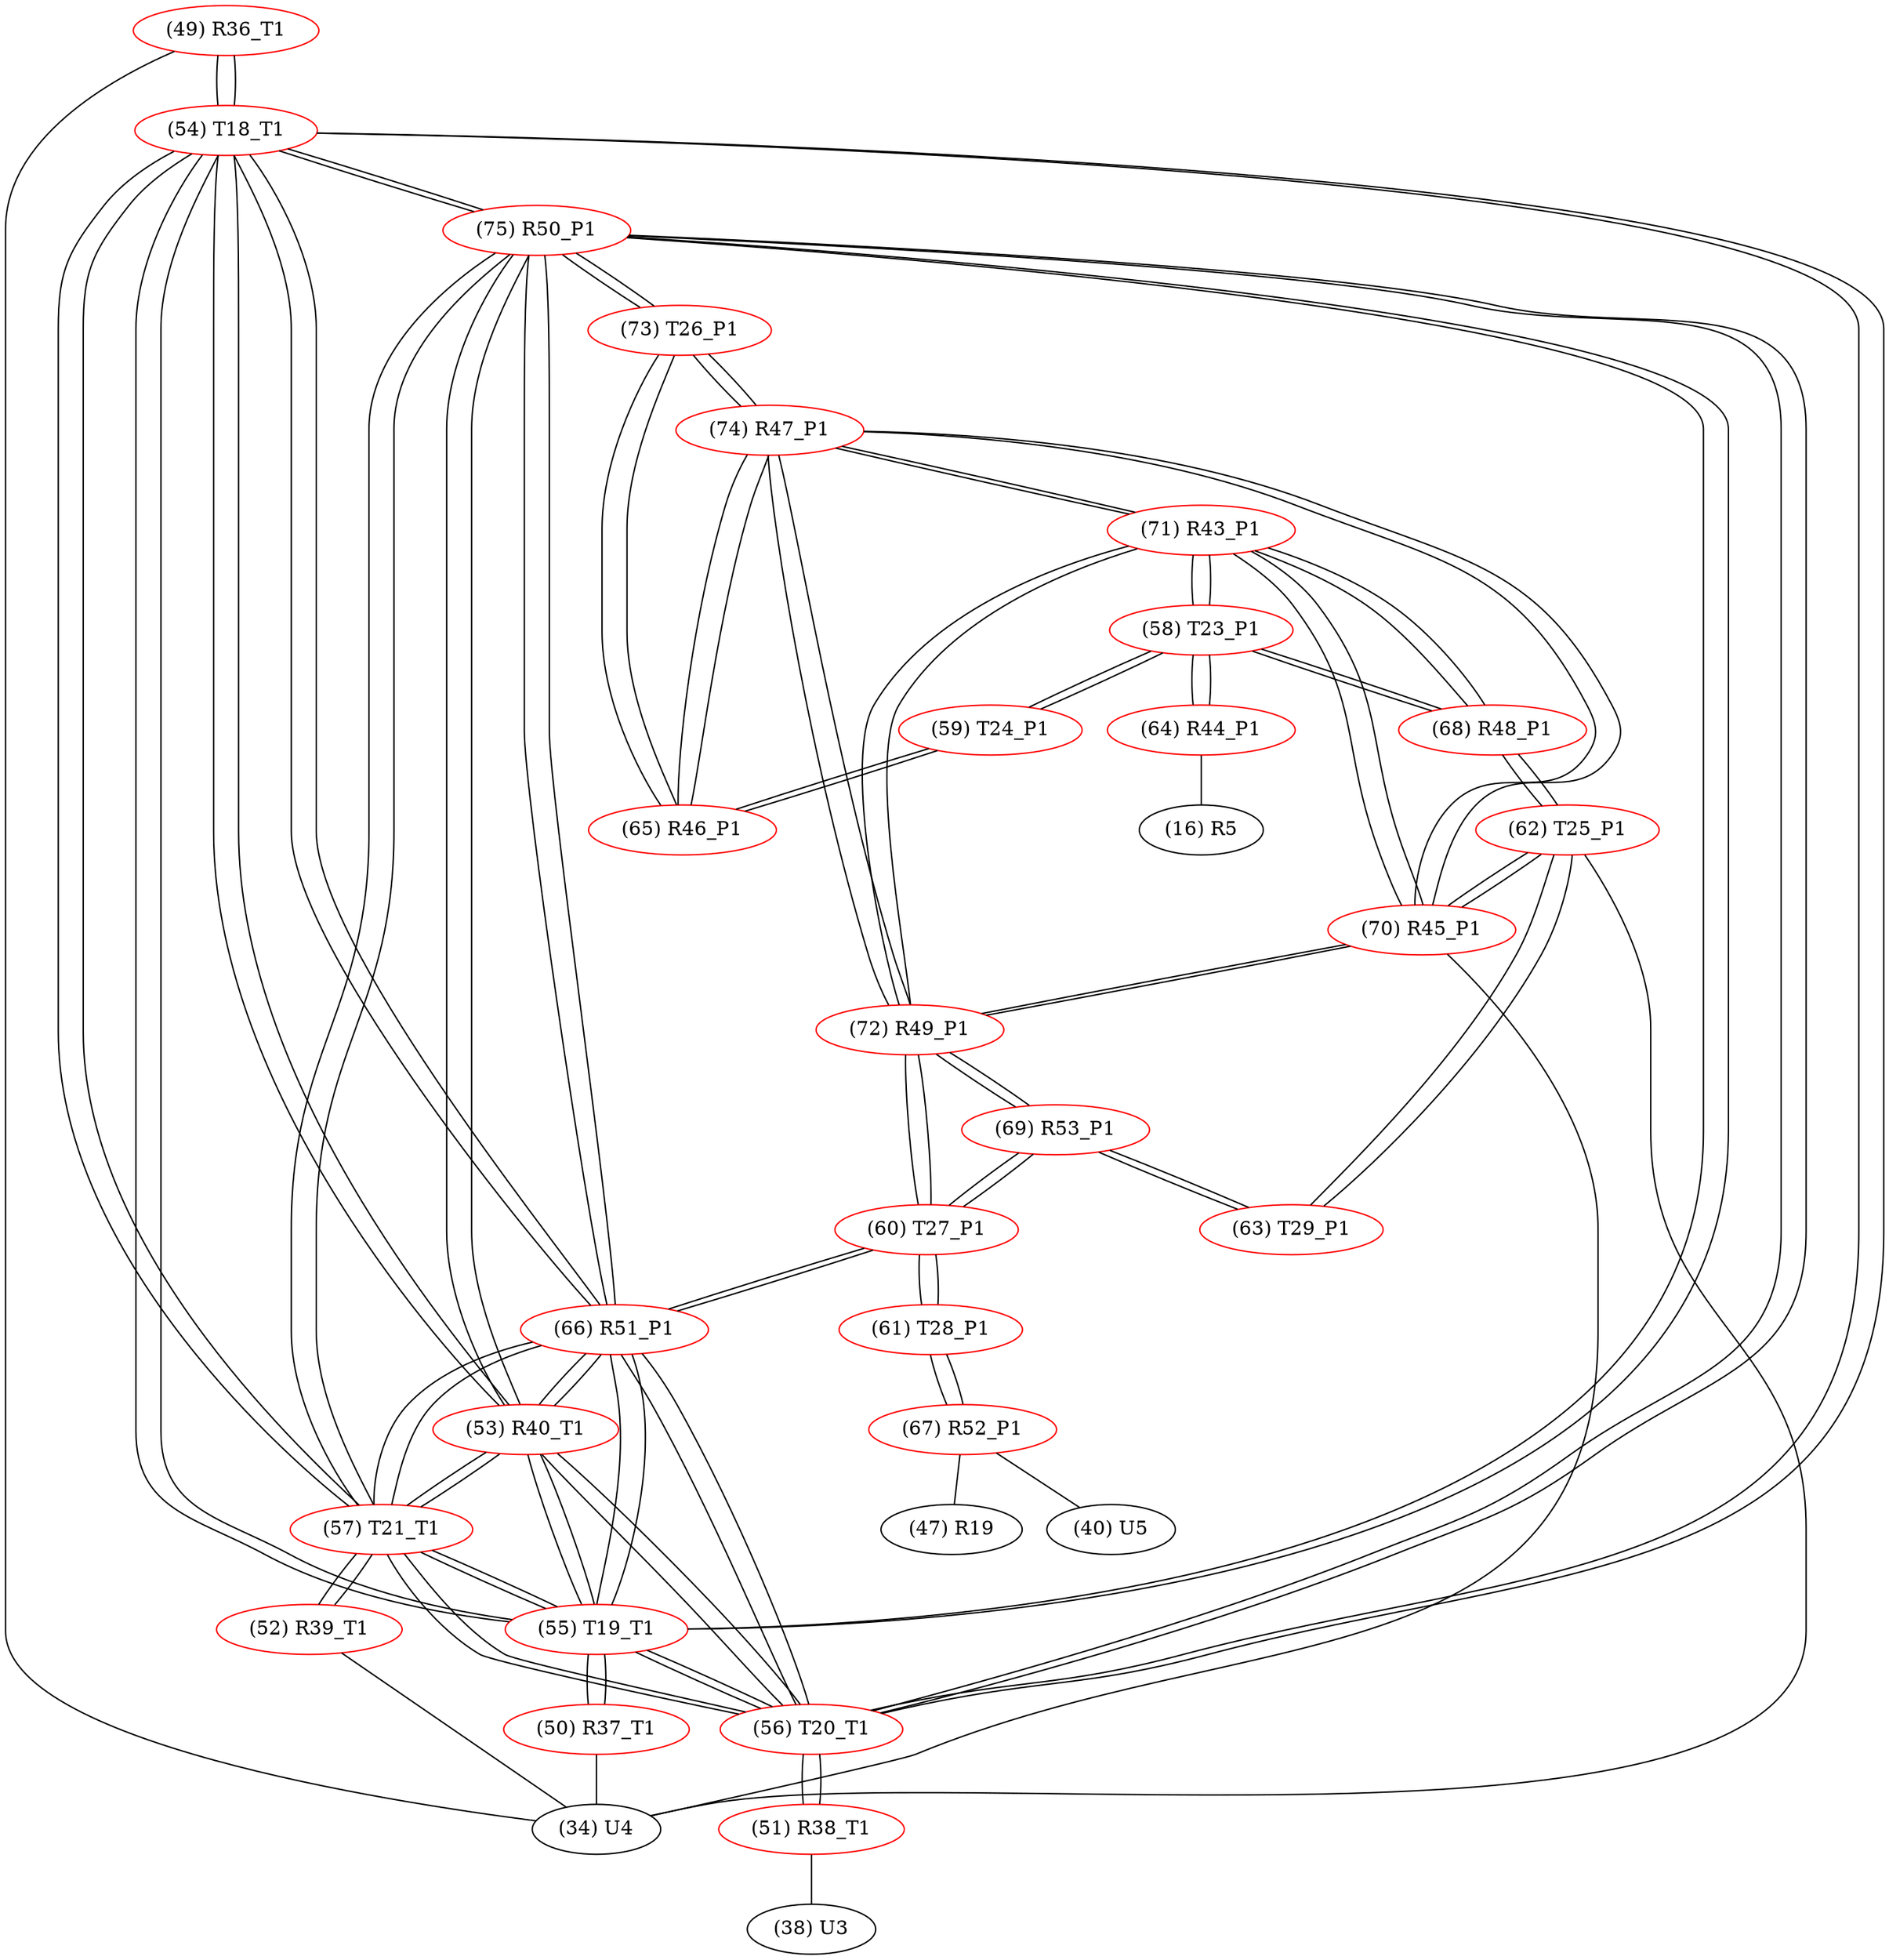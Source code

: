 graph {
	49 [label="(49) R36_T1" color=red]
	34 [label="(34) U4"]
	54 [label="(54) T18_T1"]
	50 [label="(50) R37_T1" color=red]
	34 [label="(34) U4"]
	55 [label="(55) T19_T1"]
	51 [label="(51) R38_T1" color=red]
	38 [label="(38) U3"]
	56 [label="(56) T20_T1"]
	52 [label="(52) R39_T1" color=red]
	34 [label="(34) U4"]
	57 [label="(57) T21_T1"]
	53 [label="(53) R40_T1" color=red]
	66 [label="(66) R51_P1"]
	75 [label="(75) R50_P1"]
	54 [label="(54) T18_T1"]
	57 [label="(57) T21_T1"]
	56 [label="(56) T20_T1"]
	55 [label="(55) T19_T1"]
	54 [label="(54) T18_T1" color=red]
	49 [label="(49) R36_T1"]
	66 [label="(66) R51_P1"]
	75 [label="(75) R50_P1"]
	57 [label="(57) T21_T1"]
	56 [label="(56) T20_T1"]
	55 [label="(55) T19_T1"]
	53 [label="(53) R40_T1"]
	55 [label="(55) T19_T1" color=red]
	50 [label="(50) R37_T1"]
	66 [label="(66) R51_P1"]
	75 [label="(75) R50_P1"]
	54 [label="(54) T18_T1"]
	57 [label="(57) T21_T1"]
	56 [label="(56) T20_T1"]
	53 [label="(53) R40_T1"]
	56 [label="(56) T20_T1" color=red]
	51 [label="(51) R38_T1"]
	66 [label="(66) R51_P1"]
	75 [label="(75) R50_P1"]
	54 [label="(54) T18_T1"]
	57 [label="(57) T21_T1"]
	55 [label="(55) T19_T1"]
	53 [label="(53) R40_T1"]
	57 [label="(57) T21_T1" color=red]
	52 [label="(52) R39_T1"]
	66 [label="(66) R51_P1"]
	75 [label="(75) R50_P1"]
	54 [label="(54) T18_T1"]
	56 [label="(56) T20_T1"]
	55 [label="(55) T19_T1"]
	53 [label="(53) R40_T1"]
	58 [label="(58) T23_P1" color=red]
	68 [label="(68) R48_P1"]
	71 [label="(71) R43_P1"]
	59 [label="(59) T24_P1"]
	64 [label="(64) R44_P1"]
	59 [label="(59) T24_P1" color=red]
	65 [label="(65) R46_P1"]
	58 [label="(58) T23_P1"]
	60 [label="(60) T27_P1" color=red]
	66 [label="(66) R51_P1"]
	61 [label="(61) T28_P1"]
	69 [label="(69) R53_P1"]
	72 [label="(72) R49_P1"]
	61 [label="(61) T28_P1" color=red]
	67 [label="(67) R52_P1"]
	60 [label="(60) T27_P1"]
	62 [label="(62) T25_P1" color=red]
	63 [label="(63) T29_P1"]
	68 [label="(68) R48_P1"]
	70 [label="(70) R45_P1"]
	34 [label="(34) U4"]
	63 [label="(63) T29_P1" color=red]
	62 [label="(62) T25_P1"]
	69 [label="(69) R53_P1"]
	64 [label="(64) R44_P1" color=red]
	16 [label="(16) R5"]
	58 [label="(58) T23_P1"]
	65 [label="(65) R46_P1" color=red]
	73 [label="(73) T26_P1"]
	74 [label="(74) R47_P1"]
	59 [label="(59) T24_P1"]
	66 [label="(66) R51_P1" color=red]
	60 [label="(60) T27_P1"]
	75 [label="(75) R50_P1"]
	54 [label="(54) T18_T1"]
	57 [label="(57) T21_T1"]
	56 [label="(56) T20_T1"]
	55 [label="(55) T19_T1"]
	53 [label="(53) R40_T1"]
	67 [label="(67) R52_P1" color=red]
	40 [label="(40) U5"]
	47 [label="(47) R19"]
	61 [label="(61) T28_P1"]
	68 [label="(68) R48_P1" color=red]
	62 [label="(62) T25_P1"]
	58 [label="(58) T23_P1"]
	71 [label="(71) R43_P1"]
	69 [label="(69) R53_P1" color=red]
	63 [label="(63) T29_P1"]
	60 [label="(60) T27_P1"]
	72 [label="(72) R49_P1"]
	70 [label="(70) R45_P1" color=red]
	74 [label="(74) R47_P1"]
	71 [label="(71) R43_P1"]
	72 [label="(72) R49_P1"]
	62 [label="(62) T25_P1"]
	34 [label="(34) U4"]
	71 [label="(71) R43_P1" color=red]
	68 [label="(68) R48_P1"]
	58 [label="(58) T23_P1"]
	74 [label="(74) R47_P1"]
	70 [label="(70) R45_P1"]
	72 [label="(72) R49_P1"]
	72 [label="(72) R49_P1" color=red]
	74 [label="(74) R47_P1"]
	70 [label="(70) R45_P1"]
	71 [label="(71) R43_P1"]
	60 [label="(60) T27_P1"]
	69 [label="(69) R53_P1"]
	73 [label="(73) T26_P1" color=red]
	75 [label="(75) R50_P1"]
	65 [label="(65) R46_P1"]
	74 [label="(74) R47_P1"]
	74 [label="(74) R47_P1" color=red]
	70 [label="(70) R45_P1"]
	71 [label="(71) R43_P1"]
	72 [label="(72) R49_P1"]
	73 [label="(73) T26_P1"]
	65 [label="(65) R46_P1"]
	75 [label="(75) R50_P1" color=red]
	73 [label="(73) T26_P1"]
	66 [label="(66) R51_P1"]
	54 [label="(54) T18_T1"]
	57 [label="(57) T21_T1"]
	56 [label="(56) T20_T1"]
	55 [label="(55) T19_T1"]
	53 [label="(53) R40_T1"]
	49 -- 34
	49 -- 54
	50 -- 34
	50 -- 55
	51 -- 38
	51 -- 56
	52 -- 34
	52 -- 57
	53 -- 66
	53 -- 75
	53 -- 54
	53 -- 57
	53 -- 56
	53 -- 55
	54 -- 49
	54 -- 66
	54 -- 75
	54 -- 57
	54 -- 56
	54 -- 55
	54 -- 53
	55 -- 50
	55 -- 66
	55 -- 75
	55 -- 54
	55 -- 57
	55 -- 56
	55 -- 53
	56 -- 51
	56 -- 66
	56 -- 75
	56 -- 54
	56 -- 57
	56 -- 55
	56 -- 53
	57 -- 52
	57 -- 66
	57 -- 75
	57 -- 54
	57 -- 56
	57 -- 55
	57 -- 53
	58 -- 68
	58 -- 71
	58 -- 59
	58 -- 64
	59 -- 65
	59 -- 58
	60 -- 66
	60 -- 61
	60 -- 69
	60 -- 72
	61 -- 67
	61 -- 60
	62 -- 63
	62 -- 68
	62 -- 70
	62 -- 34
	63 -- 62
	63 -- 69
	64 -- 16
	64 -- 58
	65 -- 73
	65 -- 74
	65 -- 59
	66 -- 60
	66 -- 75
	66 -- 54
	66 -- 57
	66 -- 56
	66 -- 55
	66 -- 53
	67 -- 40
	67 -- 47
	67 -- 61
	68 -- 62
	68 -- 58
	68 -- 71
	69 -- 63
	69 -- 60
	69 -- 72
	70 -- 74
	70 -- 71
	70 -- 72
	70 -- 62
	70 -- 34
	71 -- 68
	71 -- 58
	71 -- 74
	71 -- 70
	71 -- 72
	72 -- 74
	72 -- 70
	72 -- 71
	72 -- 60
	72 -- 69
	73 -- 75
	73 -- 65
	73 -- 74
	74 -- 70
	74 -- 71
	74 -- 72
	74 -- 73
	74 -- 65
	75 -- 73
	75 -- 66
	75 -- 54
	75 -- 57
	75 -- 56
	75 -- 55
	75 -- 53
}